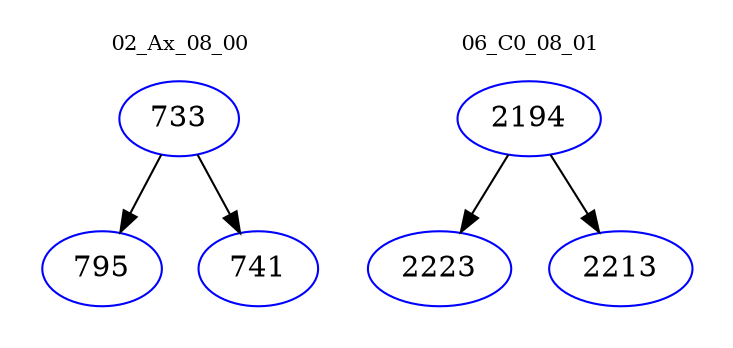 digraph{
subgraph cluster_0 {
color = white
label = "02_Ax_08_00";
fontsize=10;
T0_733 [label="733", color="blue"]
T0_733 -> T0_795 [color="black"]
T0_795 [label="795", color="blue"]
T0_733 -> T0_741 [color="black"]
T0_741 [label="741", color="blue"]
}
subgraph cluster_1 {
color = white
label = "06_C0_08_01";
fontsize=10;
T1_2194 [label="2194", color="blue"]
T1_2194 -> T1_2223 [color="black"]
T1_2223 [label="2223", color="blue"]
T1_2194 -> T1_2213 [color="black"]
T1_2213 [label="2213", color="blue"]
}
}
